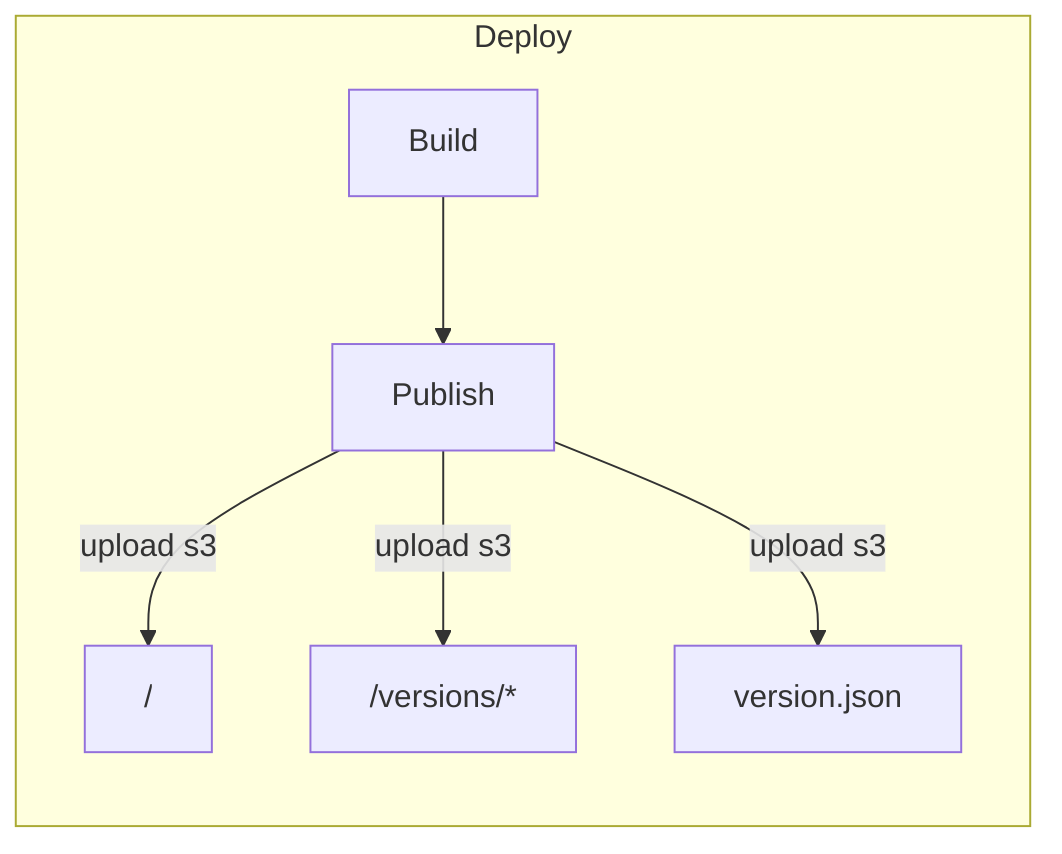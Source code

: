 %% S3 버전 배포
graph LR
    %% __START
    Build --> Publish
    Publish --> |upload s3| /
    Publish --> |upload s3| /versions/*
    Publish --> |upload s3| version.json

    subgraph "Deploy"
        Build
        Publish
        /
        /versions/*
        version.json
    end
    %% __END